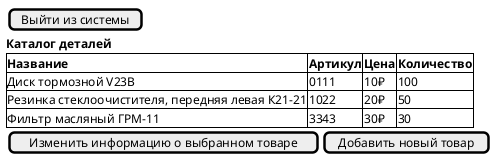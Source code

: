 @startsalt Список товаров
{
    {
        [Выйти из системы]|
    }
    <b>Каталог деталей
    {# | <b>Название | <b>Артикул| <b>Цена| <b>Количество
    | Диск тормозной V23B  | 0111  | 10₽ | 100 
    |  Резинка стеклоочистителя, передняя левая К21-21 | 1022 | 20₽ | 50  
    | Фильтр масляный ГРМ-11 | 3343 | 30₽ | 30
    }
    {
        [Изменить информацию о выбранном товаре]|[Добавить новый товар]
    }
    
}
@endsalt